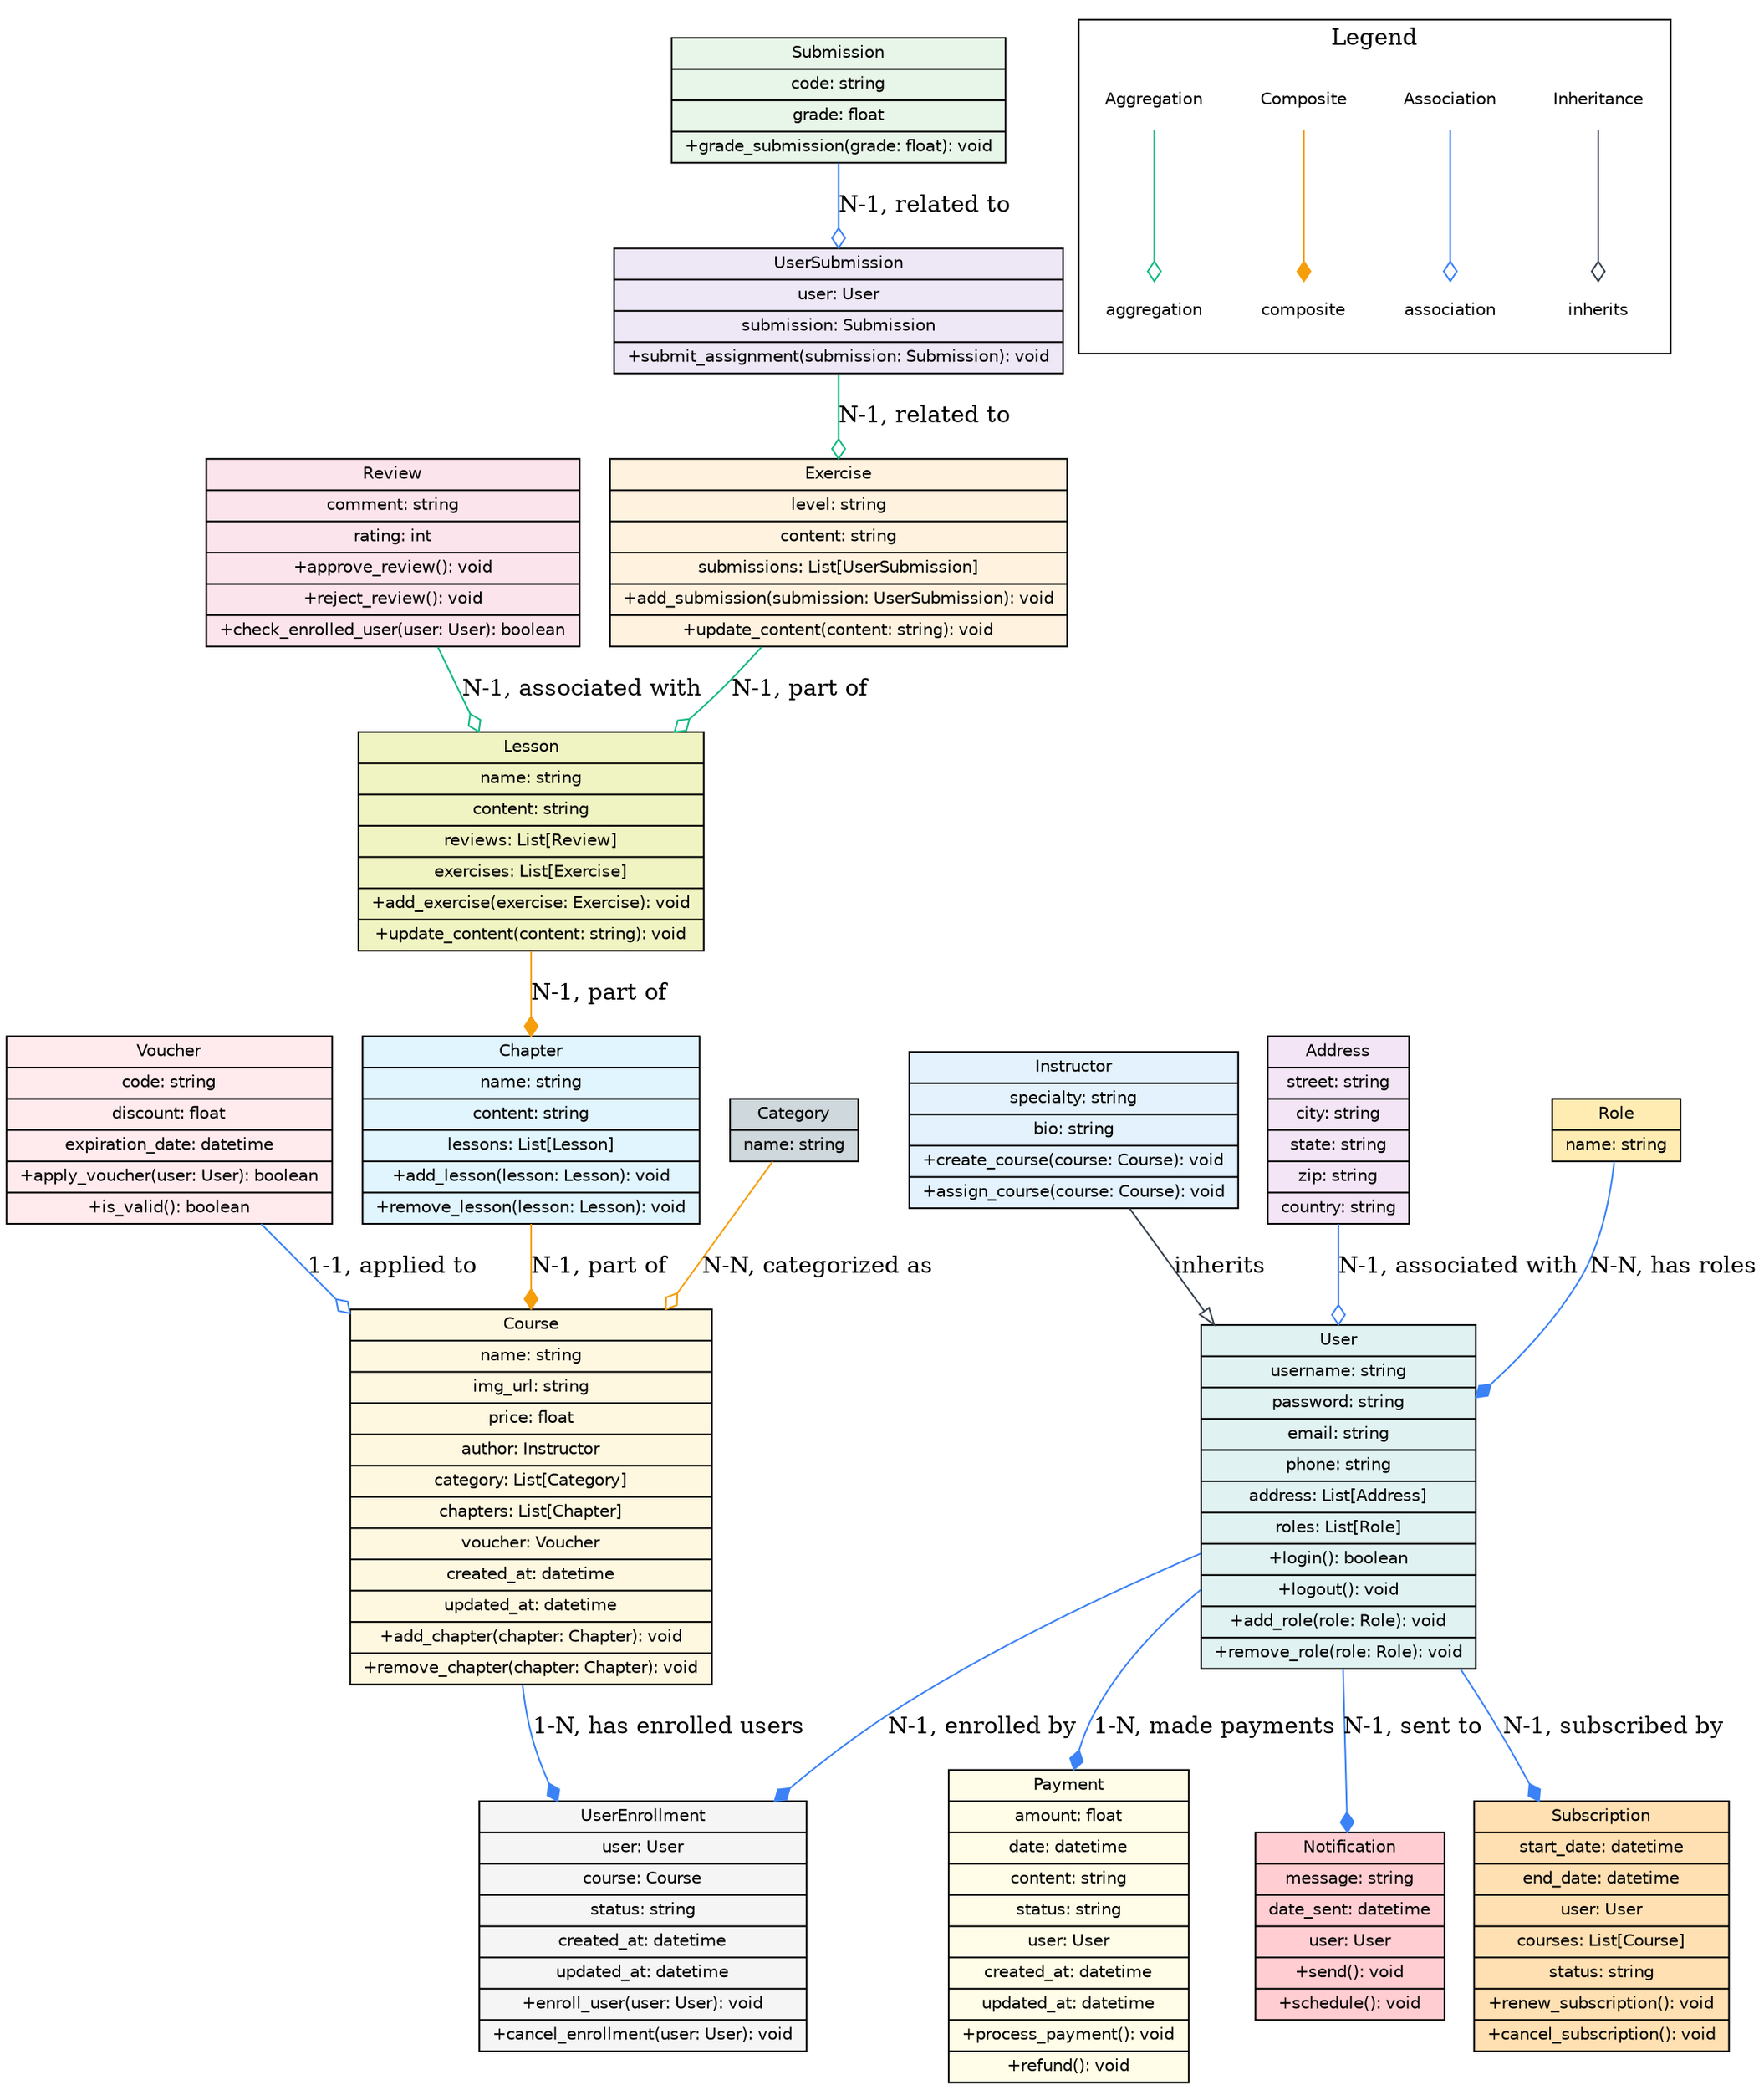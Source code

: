 digraph G {
    node [shape=record, fontname=Helvetica, fontsize=10];

    // Định nghĩa các lớp với màu sắc UI hiện đại
    User [label="{User|username: string|password: string|email: string|phone: string|address: List[Address]|roles: List[Role]|+login(): boolean|+logout(): void|+add_role(role: Role): void|+remove_role(role: Role): void}" style=filled, fillcolor="#E0F2F1"]; // teal-100
    Instructor [label="{Instructor|specialty: string|bio: string|+create_course(course: Course): void|+assign_course(course: Course): void}" style=filled, fillcolor="#E3F2FD"]; // blue-100
    Address [label="{Address|street: string|city: string|state: string|zip: string|country: string}" style=filled, fillcolor="#F3E5F5"]; // purple-100
    Course [label="{Course|name: string|img_url: string|price: float|author: Instructor|category: List[Category]|chapters: List[Chapter]|voucher: Voucher|created_at: datetime|updated_at: datetime|+add_chapter(chapter: Chapter): void|+remove_chapter(chapter: Chapter): void}" style=filled, fillcolor="#FFF8E1"]; // amber-100
    Voucher [label="{Voucher|code: string|discount: float|expiration_date: datetime|+apply_voucher(user: User): boolean|+is_valid(): boolean}" style=filled, fillcolor="#FFEBEE"]; // red-50
    Review [label="{Review|comment: string|rating: int|+approve_review(): void|+reject_review(): void|+check_enrolled_user(user: User): boolean}" style=filled, fillcolor="#FCE4EC"]; // pink-100
    Lesson [label="{Lesson|name: string|content: string|reviews: List[Review]|exercises: List[Exercise]|+add_exercise(exercise: Exercise): void|+update_content(content: string): void}" style=filled, fillcolor="#F0F4C3"]; // lime-100
    Chapter [label="{Chapter|name: string|content: string|lessons: List[Lesson]|+add_lesson(lesson: Lesson): void|+remove_lesson(lesson: Lesson): void}" style=filled, fillcolor="#E1F5FE"]; // light-blue-100
    UserEnrollment [label="{UserEnrollment|user: User|course: Course|status: string|created_at: datetime|updated_at: datetime|+enroll_user(user: User): void|+cancel_enrollment(user: User): void}" style=filled, fillcolor="#F5F5F5"]; // grey-100
    Exercise [label="{Exercise|level: string|content: string|submissions: List[UserSubmission]|+add_submission(submission: UserSubmission): void|+update_content(content: string): void}" style=filled, fillcolor="#FFF3E0"]; // orange-100
    Submission [label="{Submission|code: string|grade: float|+grade_submission(grade: float): void}" style=filled, fillcolor="#E8F5E9"]; // green-100
    Role [label="{Role|name: string}" style=filled, fillcolor="#FFECB3"]; // yellow-100
    UserSubmission [label="{UserSubmission|user: User|submission: Submission|+submit_assignment(submission: Submission): void}" style=filled, fillcolor="#EDE7F6"]; // deep-purple-100
    Category [label="{Category|name: string}" style=filled, fillcolor="#CFD8DC"]; // blue-grey-100
    Payment [label="{Payment|amount: float|date: datetime|content: string|status: string|user: User|created_at: datetime|updated_at: datetime|+process_payment(): void|+refund(): void}" style=filled, fillcolor="#FFFDE7"]; // yellow-50
    Notification [label="{Notification|message: string|date_sent: datetime|user: User|+send(): void|+schedule(): void}" style=filled, fillcolor="#FFCDD2"]; // red-100
    Subscription [label="{Subscription|start_date: datetime|end_date: datetime|user: User|courses: List[Course]|status: string|+renew_subscription(): void|+cancel_subscription(): void}" style=filled, fillcolor="#FFE0B2"]; // deep-orange-100

    // Quan hệ kế thừa
    Instructor -> User [label="inherits" arrowhead=onormal color="#374151"]; // gray-700

    // Quan hệ
    User -> UserEnrollment [label="N-1, enrolled by" arrowhead=diamond color="#3B82F6"]; // blue-500
    User -> Notification [label="N-1, sent to" arrowhead=diamond color="#3B82F6"]; // blue-500
    User -> Subscription [label="N-1, subscribed by" arrowhead=diamond color="#3B82F6"]; // blue-500
    Address -> User [label="N-1, associated with" arrowhead=odiamond color="#3B82F6"]; // blue-500 (Composite relationship)
    Role -> User [label="N-N, has roles" arrowhead=diamond color="#3B82F6"]; // blue-500
    User -> Payment [label="1-N, made payments" arrowhead=diamond color="#3B82F6"]; // blue-500

    Course -> UserEnrollment [label="1-N, has enrolled users" arrowhead=diamond color="#3B82F6"]; // blue-500
    Chapter -> Course [label="N-1, part of" arrowhead=diamond color="#F59E0B"]; // yellow-500 (Composite relationship)
    Category -> Course [label="N-N, categorized as" arrowhead=odiamond color="#F59E0B"]; // yellow-500 (Aggregation relationship)
    Voucher -> Course [label="1-1, applied to" arrowhead=odiamond color="#3B82F6"]; // blue-500 (Aggregation relationship)

    Lesson -> Chapter [label="N-1, part of" arrowhead=diamond color="#F59E0B"]; // yellow-500 (Composite relationship)
    Exercise -> Lesson [label="N-1, part of" arrowhead=odiamond color="#10B981"]; // green-500 (Aggregation relationship)
    Review -> Lesson [label="N-1, associated with" arrowhead=odiamond color="#10B981"]; // green-500

    UserSubmission -> Exercise [label="N-1, related to" arrowhead=odiamond color="#10B981"]; // green-500
    Submission -> UserSubmission [label="N-1, related to" arrowhead=odiamond color="#3B82F6"]; // blue-500

    // Huyền thoại đơn giản hóa
    subgraph cluster_legend {
        label = "Legend";
        key1 [label="Inheritance" shape=plaintext];
        key2 [label="Association" shape=plaintext];
        key3 [label="Composite" shape=plaintext];
        key4 [label="Aggregation" shape=plaintext];

        key1_edge [label="inherits" shape=plaintext];
        key2_edge [label="association" shape=plaintext];
        key3_edge [label="composite" shape=plaintext];
        key4_edge [label="aggregation" shape=plaintext];

        // Thêm các cạnh để đại diện cho huyền thoại
        key1 -> key1_edge [arrowhead=oodiamond color="#374151"]; // gray-700
        key2 -> key2_edge [arrowhead=odiamond color="#3B82F6"]; // blue-500
        key3 -> key3_edge [arrowhead=diamond color="#F59E0B"]; // yellow-500
        key4 -> key4_edge [arrowhead=odiamond color="#10B981"]; // green-500
    }
}
